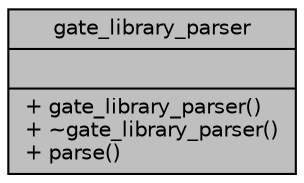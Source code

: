 digraph "gate_library_parser"
{
  edge [fontname="Helvetica",fontsize="10",labelfontname="Helvetica",labelfontsize="10"];
  node [fontname="Helvetica",fontsize="10",shape=record];
  Node0 [label="{gate_library_parser\n||+ gate_library_parser()\l+ ~gate_library_parser()\l+ parse()\l}",height=0.2,width=0.4,color="black", fillcolor="grey75", style="filled", fontcolor="black"];
}
